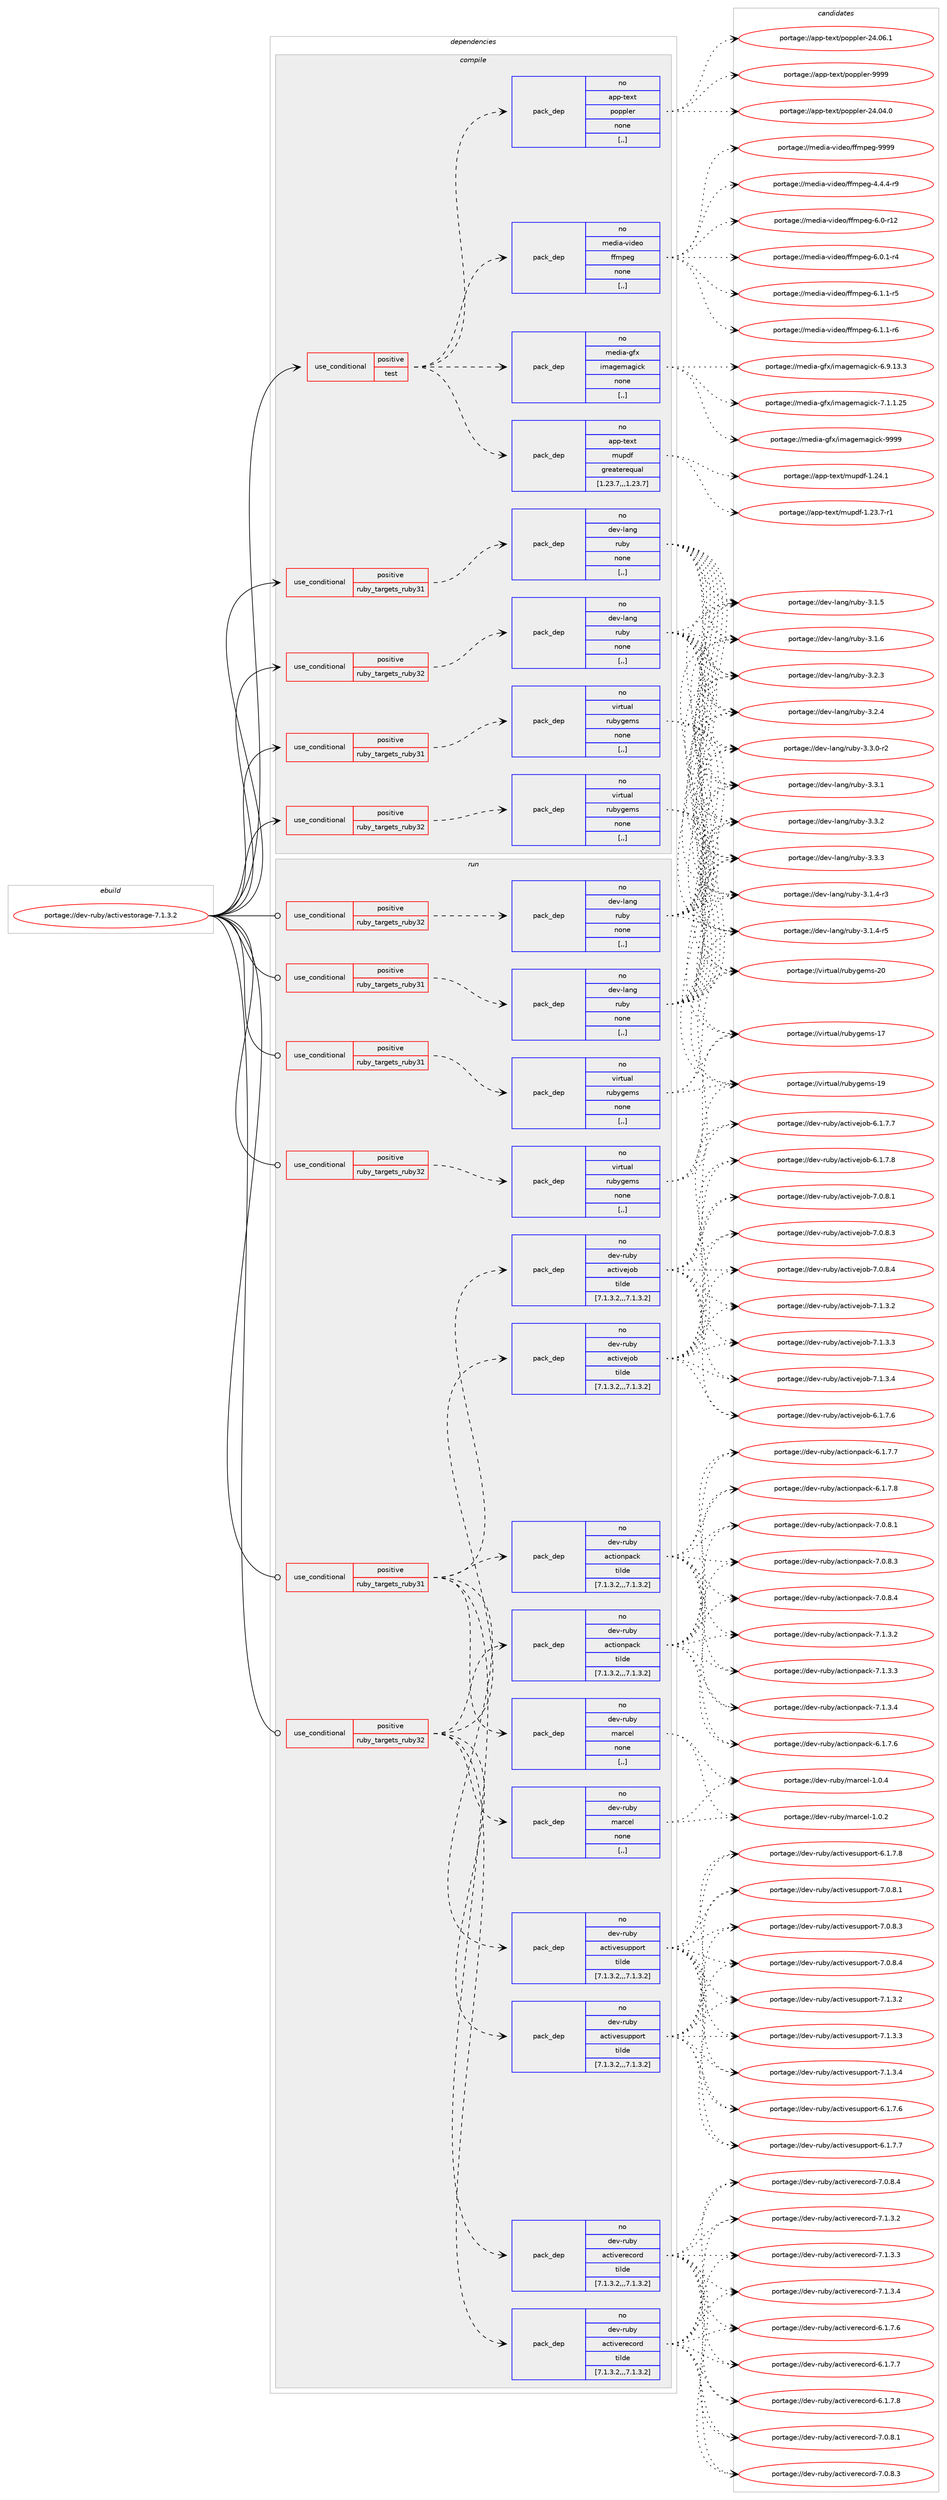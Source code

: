 digraph prolog {

# *************
# Graph options
# *************

newrank=true;
concentrate=true;
compound=true;
graph [rankdir=LR,fontname=Helvetica,fontsize=10,ranksep=1.5];#, ranksep=2.5, nodesep=0.2];
edge  [arrowhead=vee];
node  [fontname=Helvetica,fontsize=10];

# **********
# The ebuild
# **********

subgraph cluster_leftcol {
color=gray;
rank=same;
label=<<i>ebuild</i>>;
id [label="portage://dev-ruby/activestorage-7.1.3.2", color=red, width=4, href="../dev-ruby/activestorage-7.1.3.2.svg"];
}

# ****************
# The dependencies
# ****************

subgraph cluster_midcol {
color=gray;
label=<<i>dependencies</i>>;
subgraph cluster_compile {
fillcolor="#eeeeee";
style=filled;
label=<<i>compile</i>>;
subgraph cond42699 {
dependency171568 [label=<<TABLE BORDER="0" CELLBORDER="1" CELLSPACING="0" CELLPADDING="4"><TR><TD ROWSPAN="3" CELLPADDING="10">use_conditional</TD></TR><TR><TD>positive</TD></TR><TR><TD>ruby_targets_ruby31</TD></TR></TABLE>>, shape=none, color=red];
subgraph pack127621 {
dependency171569 [label=<<TABLE BORDER="0" CELLBORDER="1" CELLSPACING="0" CELLPADDING="4" WIDTH="220"><TR><TD ROWSPAN="6" CELLPADDING="30">pack_dep</TD></TR><TR><TD WIDTH="110">no</TD></TR><TR><TD>dev-lang</TD></TR><TR><TD>ruby</TD></TR><TR><TD>none</TD></TR><TR><TD>[,,]</TD></TR></TABLE>>, shape=none, color=blue];
}
dependency171568:e -> dependency171569:w [weight=20,style="dashed",arrowhead="vee"];
}
id:e -> dependency171568:w [weight=20,style="solid",arrowhead="vee"];
subgraph cond42700 {
dependency171570 [label=<<TABLE BORDER="0" CELLBORDER="1" CELLSPACING="0" CELLPADDING="4"><TR><TD ROWSPAN="3" CELLPADDING="10">use_conditional</TD></TR><TR><TD>positive</TD></TR><TR><TD>ruby_targets_ruby31</TD></TR></TABLE>>, shape=none, color=red];
subgraph pack127622 {
dependency171571 [label=<<TABLE BORDER="0" CELLBORDER="1" CELLSPACING="0" CELLPADDING="4" WIDTH="220"><TR><TD ROWSPAN="6" CELLPADDING="30">pack_dep</TD></TR><TR><TD WIDTH="110">no</TD></TR><TR><TD>virtual</TD></TR><TR><TD>rubygems</TD></TR><TR><TD>none</TD></TR><TR><TD>[,,]</TD></TR></TABLE>>, shape=none, color=blue];
}
dependency171570:e -> dependency171571:w [weight=20,style="dashed",arrowhead="vee"];
}
id:e -> dependency171570:w [weight=20,style="solid",arrowhead="vee"];
subgraph cond42701 {
dependency171572 [label=<<TABLE BORDER="0" CELLBORDER="1" CELLSPACING="0" CELLPADDING="4"><TR><TD ROWSPAN="3" CELLPADDING="10">use_conditional</TD></TR><TR><TD>positive</TD></TR><TR><TD>ruby_targets_ruby32</TD></TR></TABLE>>, shape=none, color=red];
subgraph pack127623 {
dependency171573 [label=<<TABLE BORDER="0" CELLBORDER="1" CELLSPACING="0" CELLPADDING="4" WIDTH="220"><TR><TD ROWSPAN="6" CELLPADDING="30">pack_dep</TD></TR><TR><TD WIDTH="110">no</TD></TR><TR><TD>dev-lang</TD></TR><TR><TD>ruby</TD></TR><TR><TD>none</TD></TR><TR><TD>[,,]</TD></TR></TABLE>>, shape=none, color=blue];
}
dependency171572:e -> dependency171573:w [weight=20,style="dashed",arrowhead="vee"];
}
id:e -> dependency171572:w [weight=20,style="solid",arrowhead="vee"];
subgraph cond42702 {
dependency171574 [label=<<TABLE BORDER="0" CELLBORDER="1" CELLSPACING="0" CELLPADDING="4"><TR><TD ROWSPAN="3" CELLPADDING="10">use_conditional</TD></TR><TR><TD>positive</TD></TR><TR><TD>ruby_targets_ruby32</TD></TR></TABLE>>, shape=none, color=red];
subgraph pack127624 {
dependency171575 [label=<<TABLE BORDER="0" CELLBORDER="1" CELLSPACING="0" CELLPADDING="4" WIDTH="220"><TR><TD ROWSPAN="6" CELLPADDING="30">pack_dep</TD></TR><TR><TD WIDTH="110">no</TD></TR><TR><TD>virtual</TD></TR><TR><TD>rubygems</TD></TR><TR><TD>none</TD></TR><TR><TD>[,,]</TD></TR></TABLE>>, shape=none, color=blue];
}
dependency171574:e -> dependency171575:w [weight=20,style="dashed",arrowhead="vee"];
}
id:e -> dependency171574:w [weight=20,style="solid",arrowhead="vee"];
subgraph cond42703 {
dependency171576 [label=<<TABLE BORDER="0" CELLBORDER="1" CELLSPACING="0" CELLPADDING="4"><TR><TD ROWSPAN="3" CELLPADDING="10">use_conditional</TD></TR><TR><TD>positive</TD></TR><TR><TD>test</TD></TR></TABLE>>, shape=none, color=red];
subgraph pack127625 {
dependency171577 [label=<<TABLE BORDER="0" CELLBORDER="1" CELLSPACING="0" CELLPADDING="4" WIDTH="220"><TR><TD ROWSPAN="6" CELLPADDING="30">pack_dep</TD></TR><TR><TD WIDTH="110">no</TD></TR><TR><TD>app-text</TD></TR><TR><TD>mupdf</TD></TR><TR><TD>greaterequal</TD></TR><TR><TD>[1.23.7,,,1.23.7]</TD></TR></TABLE>>, shape=none, color=blue];
}
dependency171576:e -> dependency171577:w [weight=20,style="dashed",arrowhead="vee"];
subgraph pack127626 {
dependency171578 [label=<<TABLE BORDER="0" CELLBORDER="1" CELLSPACING="0" CELLPADDING="4" WIDTH="220"><TR><TD ROWSPAN="6" CELLPADDING="30">pack_dep</TD></TR><TR><TD WIDTH="110">no</TD></TR><TR><TD>media-gfx</TD></TR><TR><TD>imagemagick</TD></TR><TR><TD>none</TD></TR><TR><TD>[,,]</TD></TR></TABLE>>, shape=none, color=blue];
}
dependency171576:e -> dependency171578:w [weight=20,style="dashed",arrowhead="vee"];
subgraph pack127627 {
dependency171579 [label=<<TABLE BORDER="0" CELLBORDER="1" CELLSPACING="0" CELLPADDING="4" WIDTH="220"><TR><TD ROWSPAN="6" CELLPADDING="30">pack_dep</TD></TR><TR><TD WIDTH="110">no</TD></TR><TR><TD>media-video</TD></TR><TR><TD>ffmpeg</TD></TR><TR><TD>none</TD></TR><TR><TD>[,,]</TD></TR></TABLE>>, shape=none, color=blue];
}
dependency171576:e -> dependency171579:w [weight=20,style="dashed",arrowhead="vee"];
subgraph pack127628 {
dependency171580 [label=<<TABLE BORDER="0" CELLBORDER="1" CELLSPACING="0" CELLPADDING="4" WIDTH="220"><TR><TD ROWSPAN="6" CELLPADDING="30">pack_dep</TD></TR><TR><TD WIDTH="110">no</TD></TR><TR><TD>app-text</TD></TR><TR><TD>poppler</TD></TR><TR><TD>none</TD></TR><TR><TD>[,,]</TD></TR></TABLE>>, shape=none, color=blue];
}
dependency171576:e -> dependency171580:w [weight=20,style="dashed",arrowhead="vee"];
}
id:e -> dependency171576:w [weight=20,style="solid",arrowhead="vee"];
}
subgraph cluster_compileandrun {
fillcolor="#eeeeee";
style=filled;
label=<<i>compile and run</i>>;
}
subgraph cluster_run {
fillcolor="#eeeeee";
style=filled;
label=<<i>run</i>>;
subgraph cond42704 {
dependency171581 [label=<<TABLE BORDER="0" CELLBORDER="1" CELLSPACING="0" CELLPADDING="4"><TR><TD ROWSPAN="3" CELLPADDING="10">use_conditional</TD></TR><TR><TD>positive</TD></TR><TR><TD>ruby_targets_ruby31</TD></TR></TABLE>>, shape=none, color=red];
subgraph pack127629 {
dependency171582 [label=<<TABLE BORDER="0" CELLBORDER="1" CELLSPACING="0" CELLPADDING="4" WIDTH="220"><TR><TD ROWSPAN="6" CELLPADDING="30">pack_dep</TD></TR><TR><TD WIDTH="110">no</TD></TR><TR><TD>dev-lang</TD></TR><TR><TD>ruby</TD></TR><TR><TD>none</TD></TR><TR><TD>[,,]</TD></TR></TABLE>>, shape=none, color=blue];
}
dependency171581:e -> dependency171582:w [weight=20,style="dashed",arrowhead="vee"];
}
id:e -> dependency171581:w [weight=20,style="solid",arrowhead="odot"];
subgraph cond42705 {
dependency171583 [label=<<TABLE BORDER="0" CELLBORDER="1" CELLSPACING="0" CELLPADDING="4"><TR><TD ROWSPAN="3" CELLPADDING="10">use_conditional</TD></TR><TR><TD>positive</TD></TR><TR><TD>ruby_targets_ruby31</TD></TR></TABLE>>, shape=none, color=red];
subgraph pack127630 {
dependency171584 [label=<<TABLE BORDER="0" CELLBORDER="1" CELLSPACING="0" CELLPADDING="4" WIDTH="220"><TR><TD ROWSPAN="6" CELLPADDING="30">pack_dep</TD></TR><TR><TD WIDTH="110">no</TD></TR><TR><TD>dev-ruby</TD></TR><TR><TD>actionpack</TD></TR><TR><TD>tilde</TD></TR><TR><TD>[7.1.3.2,,,7.1.3.2]</TD></TR></TABLE>>, shape=none, color=blue];
}
dependency171583:e -> dependency171584:w [weight=20,style="dashed",arrowhead="vee"];
subgraph pack127631 {
dependency171585 [label=<<TABLE BORDER="0" CELLBORDER="1" CELLSPACING="0" CELLPADDING="4" WIDTH="220"><TR><TD ROWSPAN="6" CELLPADDING="30">pack_dep</TD></TR><TR><TD WIDTH="110">no</TD></TR><TR><TD>dev-ruby</TD></TR><TR><TD>activejob</TD></TR><TR><TD>tilde</TD></TR><TR><TD>[7.1.3.2,,,7.1.3.2]</TD></TR></TABLE>>, shape=none, color=blue];
}
dependency171583:e -> dependency171585:w [weight=20,style="dashed",arrowhead="vee"];
subgraph pack127632 {
dependency171586 [label=<<TABLE BORDER="0" CELLBORDER="1" CELLSPACING="0" CELLPADDING="4" WIDTH="220"><TR><TD ROWSPAN="6" CELLPADDING="30">pack_dep</TD></TR><TR><TD WIDTH="110">no</TD></TR><TR><TD>dev-ruby</TD></TR><TR><TD>activerecord</TD></TR><TR><TD>tilde</TD></TR><TR><TD>[7.1.3.2,,,7.1.3.2]</TD></TR></TABLE>>, shape=none, color=blue];
}
dependency171583:e -> dependency171586:w [weight=20,style="dashed",arrowhead="vee"];
subgraph pack127633 {
dependency171587 [label=<<TABLE BORDER="0" CELLBORDER="1" CELLSPACING="0" CELLPADDING="4" WIDTH="220"><TR><TD ROWSPAN="6" CELLPADDING="30">pack_dep</TD></TR><TR><TD WIDTH="110">no</TD></TR><TR><TD>dev-ruby</TD></TR><TR><TD>activesupport</TD></TR><TR><TD>tilde</TD></TR><TR><TD>[7.1.3.2,,,7.1.3.2]</TD></TR></TABLE>>, shape=none, color=blue];
}
dependency171583:e -> dependency171587:w [weight=20,style="dashed",arrowhead="vee"];
subgraph pack127634 {
dependency171588 [label=<<TABLE BORDER="0" CELLBORDER="1" CELLSPACING="0" CELLPADDING="4" WIDTH="220"><TR><TD ROWSPAN="6" CELLPADDING="30">pack_dep</TD></TR><TR><TD WIDTH="110">no</TD></TR><TR><TD>dev-ruby</TD></TR><TR><TD>marcel</TD></TR><TR><TD>none</TD></TR><TR><TD>[,,]</TD></TR></TABLE>>, shape=none, color=blue];
}
dependency171583:e -> dependency171588:w [weight=20,style="dashed",arrowhead="vee"];
}
id:e -> dependency171583:w [weight=20,style="solid",arrowhead="odot"];
subgraph cond42706 {
dependency171589 [label=<<TABLE BORDER="0" CELLBORDER="1" CELLSPACING="0" CELLPADDING="4"><TR><TD ROWSPAN="3" CELLPADDING="10">use_conditional</TD></TR><TR><TD>positive</TD></TR><TR><TD>ruby_targets_ruby31</TD></TR></TABLE>>, shape=none, color=red];
subgraph pack127635 {
dependency171590 [label=<<TABLE BORDER="0" CELLBORDER="1" CELLSPACING="0" CELLPADDING="4" WIDTH="220"><TR><TD ROWSPAN="6" CELLPADDING="30">pack_dep</TD></TR><TR><TD WIDTH="110">no</TD></TR><TR><TD>virtual</TD></TR><TR><TD>rubygems</TD></TR><TR><TD>none</TD></TR><TR><TD>[,,]</TD></TR></TABLE>>, shape=none, color=blue];
}
dependency171589:e -> dependency171590:w [weight=20,style="dashed",arrowhead="vee"];
}
id:e -> dependency171589:w [weight=20,style="solid",arrowhead="odot"];
subgraph cond42707 {
dependency171591 [label=<<TABLE BORDER="0" CELLBORDER="1" CELLSPACING="0" CELLPADDING="4"><TR><TD ROWSPAN="3" CELLPADDING="10">use_conditional</TD></TR><TR><TD>positive</TD></TR><TR><TD>ruby_targets_ruby32</TD></TR></TABLE>>, shape=none, color=red];
subgraph pack127636 {
dependency171592 [label=<<TABLE BORDER="0" CELLBORDER="1" CELLSPACING="0" CELLPADDING="4" WIDTH="220"><TR><TD ROWSPAN="6" CELLPADDING="30">pack_dep</TD></TR><TR><TD WIDTH="110">no</TD></TR><TR><TD>dev-lang</TD></TR><TR><TD>ruby</TD></TR><TR><TD>none</TD></TR><TR><TD>[,,]</TD></TR></TABLE>>, shape=none, color=blue];
}
dependency171591:e -> dependency171592:w [weight=20,style="dashed",arrowhead="vee"];
}
id:e -> dependency171591:w [weight=20,style="solid",arrowhead="odot"];
subgraph cond42708 {
dependency171593 [label=<<TABLE BORDER="0" CELLBORDER="1" CELLSPACING="0" CELLPADDING="4"><TR><TD ROWSPAN="3" CELLPADDING="10">use_conditional</TD></TR><TR><TD>positive</TD></TR><TR><TD>ruby_targets_ruby32</TD></TR></TABLE>>, shape=none, color=red];
subgraph pack127637 {
dependency171594 [label=<<TABLE BORDER="0" CELLBORDER="1" CELLSPACING="0" CELLPADDING="4" WIDTH="220"><TR><TD ROWSPAN="6" CELLPADDING="30">pack_dep</TD></TR><TR><TD WIDTH="110">no</TD></TR><TR><TD>dev-ruby</TD></TR><TR><TD>actionpack</TD></TR><TR><TD>tilde</TD></TR><TR><TD>[7.1.3.2,,,7.1.3.2]</TD></TR></TABLE>>, shape=none, color=blue];
}
dependency171593:e -> dependency171594:w [weight=20,style="dashed",arrowhead="vee"];
subgraph pack127638 {
dependency171595 [label=<<TABLE BORDER="0" CELLBORDER="1" CELLSPACING="0" CELLPADDING="4" WIDTH="220"><TR><TD ROWSPAN="6" CELLPADDING="30">pack_dep</TD></TR><TR><TD WIDTH="110">no</TD></TR><TR><TD>dev-ruby</TD></TR><TR><TD>activejob</TD></TR><TR><TD>tilde</TD></TR><TR><TD>[7.1.3.2,,,7.1.3.2]</TD></TR></TABLE>>, shape=none, color=blue];
}
dependency171593:e -> dependency171595:w [weight=20,style="dashed",arrowhead="vee"];
subgraph pack127639 {
dependency171596 [label=<<TABLE BORDER="0" CELLBORDER="1" CELLSPACING="0" CELLPADDING="4" WIDTH="220"><TR><TD ROWSPAN="6" CELLPADDING="30">pack_dep</TD></TR><TR><TD WIDTH="110">no</TD></TR><TR><TD>dev-ruby</TD></TR><TR><TD>activerecord</TD></TR><TR><TD>tilde</TD></TR><TR><TD>[7.1.3.2,,,7.1.3.2]</TD></TR></TABLE>>, shape=none, color=blue];
}
dependency171593:e -> dependency171596:w [weight=20,style="dashed",arrowhead="vee"];
subgraph pack127640 {
dependency171597 [label=<<TABLE BORDER="0" CELLBORDER="1" CELLSPACING="0" CELLPADDING="4" WIDTH="220"><TR><TD ROWSPAN="6" CELLPADDING="30">pack_dep</TD></TR><TR><TD WIDTH="110">no</TD></TR><TR><TD>dev-ruby</TD></TR><TR><TD>activesupport</TD></TR><TR><TD>tilde</TD></TR><TR><TD>[7.1.3.2,,,7.1.3.2]</TD></TR></TABLE>>, shape=none, color=blue];
}
dependency171593:e -> dependency171597:w [weight=20,style="dashed",arrowhead="vee"];
subgraph pack127641 {
dependency171598 [label=<<TABLE BORDER="0" CELLBORDER="1" CELLSPACING="0" CELLPADDING="4" WIDTH="220"><TR><TD ROWSPAN="6" CELLPADDING="30">pack_dep</TD></TR><TR><TD WIDTH="110">no</TD></TR><TR><TD>dev-ruby</TD></TR><TR><TD>marcel</TD></TR><TR><TD>none</TD></TR><TR><TD>[,,]</TD></TR></TABLE>>, shape=none, color=blue];
}
dependency171593:e -> dependency171598:w [weight=20,style="dashed",arrowhead="vee"];
}
id:e -> dependency171593:w [weight=20,style="solid",arrowhead="odot"];
subgraph cond42709 {
dependency171599 [label=<<TABLE BORDER="0" CELLBORDER="1" CELLSPACING="0" CELLPADDING="4"><TR><TD ROWSPAN="3" CELLPADDING="10">use_conditional</TD></TR><TR><TD>positive</TD></TR><TR><TD>ruby_targets_ruby32</TD></TR></TABLE>>, shape=none, color=red];
subgraph pack127642 {
dependency171600 [label=<<TABLE BORDER="0" CELLBORDER="1" CELLSPACING="0" CELLPADDING="4" WIDTH="220"><TR><TD ROWSPAN="6" CELLPADDING="30">pack_dep</TD></TR><TR><TD WIDTH="110">no</TD></TR><TR><TD>virtual</TD></TR><TR><TD>rubygems</TD></TR><TR><TD>none</TD></TR><TR><TD>[,,]</TD></TR></TABLE>>, shape=none, color=blue];
}
dependency171599:e -> dependency171600:w [weight=20,style="dashed",arrowhead="vee"];
}
id:e -> dependency171599:w [weight=20,style="solid",arrowhead="odot"];
}
}

# **************
# The candidates
# **************

subgraph cluster_choices {
rank=same;
color=gray;
label=<<i>candidates</i>>;

subgraph choice127621 {
color=black;
nodesep=1;
choice100101118451089711010347114117981214551464946524511451 [label="portage://dev-lang/ruby-3.1.4-r3", color=red, width=4,href="../dev-lang/ruby-3.1.4-r3.svg"];
choice100101118451089711010347114117981214551464946524511453 [label="portage://dev-lang/ruby-3.1.4-r5", color=red, width=4,href="../dev-lang/ruby-3.1.4-r5.svg"];
choice10010111845108971101034711411798121455146494653 [label="portage://dev-lang/ruby-3.1.5", color=red, width=4,href="../dev-lang/ruby-3.1.5.svg"];
choice10010111845108971101034711411798121455146494654 [label="portage://dev-lang/ruby-3.1.6", color=red, width=4,href="../dev-lang/ruby-3.1.6.svg"];
choice10010111845108971101034711411798121455146504651 [label="portage://dev-lang/ruby-3.2.3", color=red, width=4,href="../dev-lang/ruby-3.2.3.svg"];
choice10010111845108971101034711411798121455146504652 [label="portage://dev-lang/ruby-3.2.4", color=red, width=4,href="../dev-lang/ruby-3.2.4.svg"];
choice100101118451089711010347114117981214551465146484511450 [label="portage://dev-lang/ruby-3.3.0-r2", color=red, width=4,href="../dev-lang/ruby-3.3.0-r2.svg"];
choice10010111845108971101034711411798121455146514649 [label="portage://dev-lang/ruby-3.3.1", color=red, width=4,href="../dev-lang/ruby-3.3.1.svg"];
choice10010111845108971101034711411798121455146514650 [label="portage://dev-lang/ruby-3.3.2", color=red, width=4,href="../dev-lang/ruby-3.3.2.svg"];
choice10010111845108971101034711411798121455146514651 [label="portage://dev-lang/ruby-3.3.3", color=red, width=4,href="../dev-lang/ruby-3.3.3.svg"];
dependency171569:e -> choice100101118451089711010347114117981214551464946524511451:w [style=dotted,weight="100"];
dependency171569:e -> choice100101118451089711010347114117981214551464946524511453:w [style=dotted,weight="100"];
dependency171569:e -> choice10010111845108971101034711411798121455146494653:w [style=dotted,weight="100"];
dependency171569:e -> choice10010111845108971101034711411798121455146494654:w [style=dotted,weight="100"];
dependency171569:e -> choice10010111845108971101034711411798121455146504651:w [style=dotted,weight="100"];
dependency171569:e -> choice10010111845108971101034711411798121455146504652:w [style=dotted,weight="100"];
dependency171569:e -> choice100101118451089711010347114117981214551465146484511450:w [style=dotted,weight="100"];
dependency171569:e -> choice10010111845108971101034711411798121455146514649:w [style=dotted,weight="100"];
dependency171569:e -> choice10010111845108971101034711411798121455146514650:w [style=dotted,weight="100"];
dependency171569:e -> choice10010111845108971101034711411798121455146514651:w [style=dotted,weight="100"];
}
subgraph choice127622 {
color=black;
nodesep=1;
choice118105114116117971084711411798121103101109115454955 [label="portage://virtual/rubygems-17", color=red, width=4,href="../virtual/rubygems-17.svg"];
choice118105114116117971084711411798121103101109115454957 [label="portage://virtual/rubygems-19", color=red, width=4,href="../virtual/rubygems-19.svg"];
choice118105114116117971084711411798121103101109115455048 [label="portage://virtual/rubygems-20", color=red, width=4,href="../virtual/rubygems-20.svg"];
dependency171571:e -> choice118105114116117971084711411798121103101109115454955:w [style=dotted,weight="100"];
dependency171571:e -> choice118105114116117971084711411798121103101109115454957:w [style=dotted,weight="100"];
dependency171571:e -> choice118105114116117971084711411798121103101109115455048:w [style=dotted,weight="100"];
}
subgraph choice127623 {
color=black;
nodesep=1;
choice100101118451089711010347114117981214551464946524511451 [label="portage://dev-lang/ruby-3.1.4-r3", color=red, width=4,href="../dev-lang/ruby-3.1.4-r3.svg"];
choice100101118451089711010347114117981214551464946524511453 [label="portage://dev-lang/ruby-3.1.4-r5", color=red, width=4,href="../dev-lang/ruby-3.1.4-r5.svg"];
choice10010111845108971101034711411798121455146494653 [label="portage://dev-lang/ruby-3.1.5", color=red, width=4,href="../dev-lang/ruby-3.1.5.svg"];
choice10010111845108971101034711411798121455146494654 [label="portage://dev-lang/ruby-3.1.6", color=red, width=4,href="../dev-lang/ruby-3.1.6.svg"];
choice10010111845108971101034711411798121455146504651 [label="portage://dev-lang/ruby-3.2.3", color=red, width=4,href="../dev-lang/ruby-3.2.3.svg"];
choice10010111845108971101034711411798121455146504652 [label="portage://dev-lang/ruby-3.2.4", color=red, width=4,href="../dev-lang/ruby-3.2.4.svg"];
choice100101118451089711010347114117981214551465146484511450 [label="portage://dev-lang/ruby-3.3.0-r2", color=red, width=4,href="../dev-lang/ruby-3.3.0-r2.svg"];
choice10010111845108971101034711411798121455146514649 [label="portage://dev-lang/ruby-3.3.1", color=red, width=4,href="../dev-lang/ruby-3.3.1.svg"];
choice10010111845108971101034711411798121455146514650 [label="portage://dev-lang/ruby-3.3.2", color=red, width=4,href="../dev-lang/ruby-3.3.2.svg"];
choice10010111845108971101034711411798121455146514651 [label="portage://dev-lang/ruby-3.3.3", color=red, width=4,href="../dev-lang/ruby-3.3.3.svg"];
dependency171573:e -> choice100101118451089711010347114117981214551464946524511451:w [style=dotted,weight="100"];
dependency171573:e -> choice100101118451089711010347114117981214551464946524511453:w [style=dotted,weight="100"];
dependency171573:e -> choice10010111845108971101034711411798121455146494653:w [style=dotted,weight="100"];
dependency171573:e -> choice10010111845108971101034711411798121455146494654:w [style=dotted,weight="100"];
dependency171573:e -> choice10010111845108971101034711411798121455146504651:w [style=dotted,weight="100"];
dependency171573:e -> choice10010111845108971101034711411798121455146504652:w [style=dotted,weight="100"];
dependency171573:e -> choice100101118451089711010347114117981214551465146484511450:w [style=dotted,weight="100"];
dependency171573:e -> choice10010111845108971101034711411798121455146514649:w [style=dotted,weight="100"];
dependency171573:e -> choice10010111845108971101034711411798121455146514650:w [style=dotted,weight="100"];
dependency171573:e -> choice10010111845108971101034711411798121455146514651:w [style=dotted,weight="100"];
}
subgraph choice127624 {
color=black;
nodesep=1;
choice118105114116117971084711411798121103101109115454955 [label="portage://virtual/rubygems-17", color=red, width=4,href="../virtual/rubygems-17.svg"];
choice118105114116117971084711411798121103101109115454957 [label="portage://virtual/rubygems-19", color=red, width=4,href="../virtual/rubygems-19.svg"];
choice118105114116117971084711411798121103101109115455048 [label="portage://virtual/rubygems-20", color=red, width=4,href="../virtual/rubygems-20.svg"];
dependency171575:e -> choice118105114116117971084711411798121103101109115454955:w [style=dotted,weight="100"];
dependency171575:e -> choice118105114116117971084711411798121103101109115454957:w [style=dotted,weight="100"];
dependency171575:e -> choice118105114116117971084711411798121103101109115455048:w [style=dotted,weight="100"];
}
subgraph choice127625 {
color=black;
nodesep=1;
choice971121124511610112011647109117112100102454946505146554511449 [label="portage://app-text/mupdf-1.23.7-r1", color=red, width=4,href="../app-text/mupdf-1.23.7-r1.svg"];
choice97112112451161011201164710911711210010245494650524649 [label="portage://app-text/mupdf-1.24.1", color=red, width=4,href="../app-text/mupdf-1.24.1.svg"];
dependency171577:e -> choice971121124511610112011647109117112100102454946505146554511449:w [style=dotted,weight="100"];
dependency171577:e -> choice97112112451161011201164710911711210010245494650524649:w [style=dotted,weight="100"];
}
subgraph choice127626 {
color=black;
nodesep=1;
choice109101100105974510310212047105109971031011099710310599107455446574649514651 [label="portage://media-gfx/imagemagick-6.9.13.3", color=red, width=4,href="../media-gfx/imagemagick-6.9.13.3.svg"];
choice109101100105974510310212047105109971031011099710310599107455546494649465053 [label="portage://media-gfx/imagemagick-7.1.1.25", color=red, width=4,href="../media-gfx/imagemagick-7.1.1.25.svg"];
choice1091011001059745103102120471051099710310110997103105991074557575757 [label="portage://media-gfx/imagemagick-9999", color=red, width=4,href="../media-gfx/imagemagick-9999.svg"];
dependency171578:e -> choice109101100105974510310212047105109971031011099710310599107455446574649514651:w [style=dotted,weight="100"];
dependency171578:e -> choice109101100105974510310212047105109971031011099710310599107455546494649465053:w [style=dotted,weight="100"];
dependency171578:e -> choice1091011001059745103102120471051099710310110997103105991074557575757:w [style=dotted,weight="100"];
}
subgraph choice127627 {
color=black;
nodesep=1;
choice1091011001059745118105100101111471021021091121011034552465246524511457 [label="portage://media-video/ffmpeg-4.4.4-r9", color=red, width=4,href="../media-video/ffmpeg-4.4.4-r9.svg"];
choice10910110010597451181051001011114710210210911210110345544648451144950 [label="portage://media-video/ffmpeg-6.0-r12", color=red, width=4,href="../media-video/ffmpeg-6.0-r12.svg"];
choice1091011001059745118105100101111471021021091121011034554464846494511452 [label="portage://media-video/ffmpeg-6.0.1-r4", color=red, width=4,href="../media-video/ffmpeg-6.0.1-r4.svg"];
choice1091011001059745118105100101111471021021091121011034554464946494511453 [label="portage://media-video/ffmpeg-6.1.1-r5", color=red, width=4,href="../media-video/ffmpeg-6.1.1-r5.svg"];
choice1091011001059745118105100101111471021021091121011034554464946494511454 [label="portage://media-video/ffmpeg-6.1.1-r6", color=red, width=4,href="../media-video/ffmpeg-6.1.1-r6.svg"];
choice1091011001059745118105100101111471021021091121011034557575757 [label="portage://media-video/ffmpeg-9999", color=red, width=4,href="../media-video/ffmpeg-9999.svg"];
dependency171579:e -> choice1091011001059745118105100101111471021021091121011034552465246524511457:w [style=dotted,weight="100"];
dependency171579:e -> choice10910110010597451181051001011114710210210911210110345544648451144950:w [style=dotted,weight="100"];
dependency171579:e -> choice1091011001059745118105100101111471021021091121011034554464846494511452:w [style=dotted,weight="100"];
dependency171579:e -> choice1091011001059745118105100101111471021021091121011034554464946494511453:w [style=dotted,weight="100"];
dependency171579:e -> choice1091011001059745118105100101111471021021091121011034554464946494511454:w [style=dotted,weight="100"];
dependency171579:e -> choice1091011001059745118105100101111471021021091121011034557575757:w [style=dotted,weight="100"];
}
subgraph choice127628 {
color=black;
nodesep=1;
choice9711211245116101120116471121111121121081011144550524648524648 [label="portage://app-text/poppler-24.04.0", color=red, width=4,href="../app-text/poppler-24.04.0.svg"];
choice9711211245116101120116471121111121121081011144550524648544649 [label="portage://app-text/poppler-24.06.1", color=red, width=4,href="../app-text/poppler-24.06.1.svg"];
choice9711211245116101120116471121111121121081011144557575757 [label="portage://app-text/poppler-9999", color=red, width=4,href="../app-text/poppler-9999.svg"];
dependency171580:e -> choice9711211245116101120116471121111121121081011144550524648524648:w [style=dotted,weight="100"];
dependency171580:e -> choice9711211245116101120116471121111121121081011144550524648544649:w [style=dotted,weight="100"];
dependency171580:e -> choice9711211245116101120116471121111121121081011144557575757:w [style=dotted,weight="100"];
}
subgraph choice127629 {
color=black;
nodesep=1;
choice100101118451089711010347114117981214551464946524511451 [label="portage://dev-lang/ruby-3.1.4-r3", color=red, width=4,href="../dev-lang/ruby-3.1.4-r3.svg"];
choice100101118451089711010347114117981214551464946524511453 [label="portage://dev-lang/ruby-3.1.4-r5", color=red, width=4,href="../dev-lang/ruby-3.1.4-r5.svg"];
choice10010111845108971101034711411798121455146494653 [label="portage://dev-lang/ruby-3.1.5", color=red, width=4,href="../dev-lang/ruby-3.1.5.svg"];
choice10010111845108971101034711411798121455146494654 [label="portage://dev-lang/ruby-3.1.6", color=red, width=4,href="../dev-lang/ruby-3.1.6.svg"];
choice10010111845108971101034711411798121455146504651 [label="portage://dev-lang/ruby-3.2.3", color=red, width=4,href="../dev-lang/ruby-3.2.3.svg"];
choice10010111845108971101034711411798121455146504652 [label="portage://dev-lang/ruby-3.2.4", color=red, width=4,href="../dev-lang/ruby-3.2.4.svg"];
choice100101118451089711010347114117981214551465146484511450 [label="portage://dev-lang/ruby-3.3.0-r2", color=red, width=4,href="../dev-lang/ruby-3.3.0-r2.svg"];
choice10010111845108971101034711411798121455146514649 [label="portage://dev-lang/ruby-3.3.1", color=red, width=4,href="../dev-lang/ruby-3.3.1.svg"];
choice10010111845108971101034711411798121455146514650 [label="portage://dev-lang/ruby-3.3.2", color=red, width=4,href="../dev-lang/ruby-3.3.2.svg"];
choice10010111845108971101034711411798121455146514651 [label="portage://dev-lang/ruby-3.3.3", color=red, width=4,href="../dev-lang/ruby-3.3.3.svg"];
dependency171582:e -> choice100101118451089711010347114117981214551464946524511451:w [style=dotted,weight="100"];
dependency171582:e -> choice100101118451089711010347114117981214551464946524511453:w [style=dotted,weight="100"];
dependency171582:e -> choice10010111845108971101034711411798121455146494653:w [style=dotted,weight="100"];
dependency171582:e -> choice10010111845108971101034711411798121455146494654:w [style=dotted,weight="100"];
dependency171582:e -> choice10010111845108971101034711411798121455146504651:w [style=dotted,weight="100"];
dependency171582:e -> choice10010111845108971101034711411798121455146504652:w [style=dotted,weight="100"];
dependency171582:e -> choice100101118451089711010347114117981214551465146484511450:w [style=dotted,weight="100"];
dependency171582:e -> choice10010111845108971101034711411798121455146514649:w [style=dotted,weight="100"];
dependency171582:e -> choice10010111845108971101034711411798121455146514650:w [style=dotted,weight="100"];
dependency171582:e -> choice10010111845108971101034711411798121455146514651:w [style=dotted,weight="100"];
}
subgraph choice127630 {
color=black;
nodesep=1;
choice100101118451141179812147979911610511111011297991074554464946554654 [label="portage://dev-ruby/actionpack-6.1.7.6", color=red, width=4,href="../dev-ruby/actionpack-6.1.7.6.svg"];
choice100101118451141179812147979911610511111011297991074554464946554655 [label="portage://dev-ruby/actionpack-6.1.7.7", color=red, width=4,href="../dev-ruby/actionpack-6.1.7.7.svg"];
choice100101118451141179812147979911610511111011297991074554464946554656 [label="portage://dev-ruby/actionpack-6.1.7.8", color=red, width=4,href="../dev-ruby/actionpack-6.1.7.8.svg"];
choice100101118451141179812147979911610511111011297991074555464846564649 [label="portage://dev-ruby/actionpack-7.0.8.1", color=red, width=4,href="../dev-ruby/actionpack-7.0.8.1.svg"];
choice100101118451141179812147979911610511111011297991074555464846564651 [label="portage://dev-ruby/actionpack-7.0.8.3", color=red, width=4,href="../dev-ruby/actionpack-7.0.8.3.svg"];
choice100101118451141179812147979911610511111011297991074555464846564652 [label="portage://dev-ruby/actionpack-7.0.8.4", color=red, width=4,href="../dev-ruby/actionpack-7.0.8.4.svg"];
choice100101118451141179812147979911610511111011297991074555464946514650 [label="portage://dev-ruby/actionpack-7.1.3.2", color=red, width=4,href="../dev-ruby/actionpack-7.1.3.2.svg"];
choice100101118451141179812147979911610511111011297991074555464946514651 [label="portage://dev-ruby/actionpack-7.1.3.3", color=red, width=4,href="../dev-ruby/actionpack-7.1.3.3.svg"];
choice100101118451141179812147979911610511111011297991074555464946514652 [label="portage://dev-ruby/actionpack-7.1.3.4", color=red, width=4,href="../dev-ruby/actionpack-7.1.3.4.svg"];
dependency171584:e -> choice100101118451141179812147979911610511111011297991074554464946554654:w [style=dotted,weight="100"];
dependency171584:e -> choice100101118451141179812147979911610511111011297991074554464946554655:w [style=dotted,weight="100"];
dependency171584:e -> choice100101118451141179812147979911610511111011297991074554464946554656:w [style=dotted,weight="100"];
dependency171584:e -> choice100101118451141179812147979911610511111011297991074555464846564649:w [style=dotted,weight="100"];
dependency171584:e -> choice100101118451141179812147979911610511111011297991074555464846564651:w [style=dotted,weight="100"];
dependency171584:e -> choice100101118451141179812147979911610511111011297991074555464846564652:w [style=dotted,weight="100"];
dependency171584:e -> choice100101118451141179812147979911610511111011297991074555464946514650:w [style=dotted,weight="100"];
dependency171584:e -> choice100101118451141179812147979911610511111011297991074555464946514651:w [style=dotted,weight="100"];
dependency171584:e -> choice100101118451141179812147979911610511111011297991074555464946514652:w [style=dotted,weight="100"];
}
subgraph choice127631 {
color=black;
nodesep=1;
choice1001011184511411798121479799116105118101106111984554464946554654 [label="portage://dev-ruby/activejob-6.1.7.6", color=red, width=4,href="../dev-ruby/activejob-6.1.7.6.svg"];
choice1001011184511411798121479799116105118101106111984554464946554655 [label="portage://dev-ruby/activejob-6.1.7.7", color=red, width=4,href="../dev-ruby/activejob-6.1.7.7.svg"];
choice1001011184511411798121479799116105118101106111984554464946554656 [label="portage://dev-ruby/activejob-6.1.7.8", color=red, width=4,href="../dev-ruby/activejob-6.1.7.8.svg"];
choice1001011184511411798121479799116105118101106111984555464846564649 [label="portage://dev-ruby/activejob-7.0.8.1", color=red, width=4,href="../dev-ruby/activejob-7.0.8.1.svg"];
choice1001011184511411798121479799116105118101106111984555464846564651 [label="portage://dev-ruby/activejob-7.0.8.3", color=red, width=4,href="../dev-ruby/activejob-7.0.8.3.svg"];
choice1001011184511411798121479799116105118101106111984555464846564652 [label="portage://dev-ruby/activejob-7.0.8.4", color=red, width=4,href="../dev-ruby/activejob-7.0.8.4.svg"];
choice1001011184511411798121479799116105118101106111984555464946514650 [label="portage://dev-ruby/activejob-7.1.3.2", color=red, width=4,href="../dev-ruby/activejob-7.1.3.2.svg"];
choice1001011184511411798121479799116105118101106111984555464946514651 [label="portage://dev-ruby/activejob-7.1.3.3", color=red, width=4,href="../dev-ruby/activejob-7.1.3.3.svg"];
choice1001011184511411798121479799116105118101106111984555464946514652 [label="portage://dev-ruby/activejob-7.1.3.4", color=red, width=4,href="../dev-ruby/activejob-7.1.3.4.svg"];
dependency171585:e -> choice1001011184511411798121479799116105118101106111984554464946554654:w [style=dotted,weight="100"];
dependency171585:e -> choice1001011184511411798121479799116105118101106111984554464946554655:w [style=dotted,weight="100"];
dependency171585:e -> choice1001011184511411798121479799116105118101106111984554464946554656:w [style=dotted,weight="100"];
dependency171585:e -> choice1001011184511411798121479799116105118101106111984555464846564649:w [style=dotted,weight="100"];
dependency171585:e -> choice1001011184511411798121479799116105118101106111984555464846564651:w [style=dotted,weight="100"];
dependency171585:e -> choice1001011184511411798121479799116105118101106111984555464846564652:w [style=dotted,weight="100"];
dependency171585:e -> choice1001011184511411798121479799116105118101106111984555464946514650:w [style=dotted,weight="100"];
dependency171585:e -> choice1001011184511411798121479799116105118101106111984555464946514651:w [style=dotted,weight="100"];
dependency171585:e -> choice1001011184511411798121479799116105118101106111984555464946514652:w [style=dotted,weight="100"];
}
subgraph choice127632 {
color=black;
nodesep=1;
choice1001011184511411798121479799116105118101114101991111141004554464946554654 [label="portage://dev-ruby/activerecord-6.1.7.6", color=red, width=4,href="../dev-ruby/activerecord-6.1.7.6.svg"];
choice1001011184511411798121479799116105118101114101991111141004554464946554655 [label="portage://dev-ruby/activerecord-6.1.7.7", color=red, width=4,href="../dev-ruby/activerecord-6.1.7.7.svg"];
choice1001011184511411798121479799116105118101114101991111141004554464946554656 [label="portage://dev-ruby/activerecord-6.1.7.8", color=red, width=4,href="../dev-ruby/activerecord-6.1.7.8.svg"];
choice1001011184511411798121479799116105118101114101991111141004555464846564649 [label="portage://dev-ruby/activerecord-7.0.8.1", color=red, width=4,href="../dev-ruby/activerecord-7.0.8.1.svg"];
choice1001011184511411798121479799116105118101114101991111141004555464846564651 [label="portage://dev-ruby/activerecord-7.0.8.3", color=red, width=4,href="../dev-ruby/activerecord-7.0.8.3.svg"];
choice1001011184511411798121479799116105118101114101991111141004555464846564652 [label="portage://dev-ruby/activerecord-7.0.8.4", color=red, width=4,href="../dev-ruby/activerecord-7.0.8.4.svg"];
choice1001011184511411798121479799116105118101114101991111141004555464946514650 [label="portage://dev-ruby/activerecord-7.1.3.2", color=red, width=4,href="../dev-ruby/activerecord-7.1.3.2.svg"];
choice1001011184511411798121479799116105118101114101991111141004555464946514651 [label="portage://dev-ruby/activerecord-7.1.3.3", color=red, width=4,href="../dev-ruby/activerecord-7.1.3.3.svg"];
choice1001011184511411798121479799116105118101114101991111141004555464946514652 [label="portage://dev-ruby/activerecord-7.1.3.4", color=red, width=4,href="../dev-ruby/activerecord-7.1.3.4.svg"];
dependency171586:e -> choice1001011184511411798121479799116105118101114101991111141004554464946554654:w [style=dotted,weight="100"];
dependency171586:e -> choice1001011184511411798121479799116105118101114101991111141004554464946554655:w [style=dotted,weight="100"];
dependency171586:e -> choice1001011184511411798121479799116105118101114101991111141004554464946554656:w [style=dotted,weight="100"];
dependency171586:e -> choice1001011184511411798121479799116105118101114101991111141004555464846564649:w [style=dotted,weight="100"];
dependency171586:e -> choice1001011184511411798121479799116105118101114101991111141004555464846564651:w [style=dotted,weight="100"];
dependency171586:e -> choice1001011184511411798121479799116105118101114101991111141004555464846564652:w [style=dotted,weight="100"];
dependency171586:e -> choice1001011184511411798121479799116105118101114101991111141004555464946514650:w [style=dotted,weight="100"];
dependency171586:e -> choice1001011184511411798121479799116105118101114101991111141004555464946514651:w [style=dotted,weight="100"];
dependency171586:e -> choice1001011184511411798121479799116105118101114101991111141004555464946514652:w [style=dotted,weight="100"];
}
subgraph choice127633 {
color=black;
nodesep=1;
choice10010111845114117981214797991161051181011151171121121111141164554464946554654 [label="portage://dev-ruby/activesupport-6.1.7.6", color=red, width=4,href="../dev-ruby/activesupport-6.1.7.6.svg"];
choice10010111845114117981214797991161051181011151171121121111141164554464946554655 [label="portage://dev-ruby/activesupport-6.1.7.7", color=red, width=4,href="../dev-ruby/activesupport-6.1.7.7.svg"];
choice10010111845114117981214797991161051181011151171121121111141164554464946554656 [label="portage://dev-ruby/activesupport-6.1.7.8", color=red, width=4,href="../dev-ruby/activesupport-6.1.7.8.svg"];
choice10010111845114117981214797991161051181011151171121121111141164555464846564649 [label="portage://dev-ruby/activesupport-7.0.8.1", color=red, width=4,href="../dev-ruby/activesupport-7.0.8.1.svg"];
choice10010111845114117981214797991161051181011151171121121111141164555464846564651 [label="portage://dev-ruby/activesupport-7.0.8.3", color=red, width=4,href="../dev-ruby/activesupport-7.0.8.3.svg"];
choice10010111845114117981214797991161051181011151171121121111141164555464846564652 [label="portage://dev-ruby/activesupport-7.0.8.4", color=red, width=4,href="../dev-ruby/activesupport-7.0.8.4.svg"];
choice10010111845114117981214797991161051181011151171121121111141164555464946514650 [label="portage://dev-ruby/activesupport-7.1.3.2", color=red, width=4,href="../dev-ruby/activesupport-7.1.3.2.svg"];
choice10010111845114117981214797991161051181011151171121121111141164555464946514651 [label="portage://dev-ruby/activesupport-7.1.3.3", color=red, width=4,href="../dev-ruby/activesupport-7.1.3.3.svg"];
choice10010111845114117981214797991161051181011151171121121111141164555464946514652 [label="portage://dev-ruby/activesupport-7.1.3.4", color=red, width=4,href="../dev-ruby/activesupport-7.1.3.4.svg"];
dependency171587:e -> choice10010111845114117981214797991161051181011151171121121111141164554464946554654:w [style=dotted,weight="100"];
dependency171587:e -> choice10010111845114117981214797991161051181011151171121121111141164554464946554655:w [style=dotted,weight="100"];
dependency171587:e -> choice10010111845114117981214797991161051181011151171121121111141164554464946554656:w [style=dotted,weight="100"];
dependency171587:e -> choice10010111845114117981214797991161051181011151171121121111141164555464846564649:w [style=dotted,weight="100"];
dependency171587:e -> choice10010111845114117981214797991161051181011151171121121111141164555464846564651:w [style=dotted,weight="100"];
dependency171587:e -> choice10010111845114117981214797991161051181011151171121121111141164555464846564652:w [style=dotted,weight="100"];
dependency171587:e -> choice10010111845114117981214797991161051181011151171121121111141164555464946514650:w [style=dotted,weight="100"];
dependency171587:e -> choice10010111845114117981214797991161051181011151171121121111141164555464946514651:w [style=dotted,weight="100"];
dependency171587:e -> choice10010111845114117981214797991161051181011151171121121111141164555464946514652:w [style=dotted,weight="100"];
}
subgraph choice127634 {
color=black;
nodesep=1;
choice1001011184511411798121471099711499101108454946484650 [label="portage://dev-ruby/marcel-1.0.2", color=red, width=4,href="../dev-ruby/marcel-1.0.2.svg"];
choice1001011184511411798121471099711499101108454946484652 [label="portage://dev-ruby/marcel-1.0.4", color=red, width=4,href="../dev-ruby/marcel-1.0.4.svg"];
dependency171588:e -> choice1001011184511411798121471099711499101108454946484650:w [style=dotted,weight="100"];
dependency171588:e -> choice1001011184511411798121471099711499101108454946484652:w [style=dotted,weight="100"];
}
subgraph choice127635 {
color=black;
nodesep=1;
choice118105114116117971084711411798121103101109115454955 [label="portage://virtual/rubygems-17", color=red, width=4,href="../virtual/rubygems-17.svg"];
choice118105114116117971084711411798121103101109115454957 [label="portage://virtual/rubygems-19", color=red, width=4,href="../virtual/rubygems-19.svg"];
choice118105114116117971084711411798121103101109115455048 [label="portage://virtual/rubygems-20", color=red, width=4,href="../virtual/rubygems-20.svg"];
dependency171590:e -> choice118105114116117971084711411798121103101109115454955:w [style=dotted,weight="100"];
dependency171590:e -> choice118105114116117971084711411798121103101109115454957:w [style=dotted,weight="100"];
dependency171590:e -> choice118105114116117971084711411798121103101109115455048:w [style=dotted,weight="100"];
}
subgraph choice127636 {
color=black;
nodesep=1;
choice100101118451089711010347114117981214551464946524511451 [label="portage://dev-lang/ruby-3.1.4-r3", color=red, width=4,href="../dev-lang/ruby-3.1.4-r3.svg"];
choice100101118451089711010347114117981214551464946524511453 [label="portage://dev-lang/ruby-3.1.4-r5", color=red, width=4,href="../dev-lang/ruby-3.1.4-r5.svg"];
choice10010111845108971101034711411798121455146494653 [label="portage://dev-lang/ruby-3.1.5", color=red, width=4,href="../dev-lang/ruby-3.1.5.svg"];
choice10010111845108971101034711411798121455146494654 [label="portage://dev-lang/ruby-3.1.6", color=red, width=4,href="../dev-lang/ruby-3.1.6.svg"];
choice10010111845108971101034711411798121455146504651 [label="portage://dev-lang/ruby-3.2.3", color=red, width=4,href="../dev-lang/ruby-3.2.3.svg"];
choice10010111845108971101034711411798121455146504652 [label="portage://dev-lang/ruby-3.2.4", color=red, width=4,href="../dev-lang/ruby-3.2.4.svg"];
choice100101118451089711010347114117981214551465146484511450 [label="portage://dev-lang/ruby-3.3.0-r2", color=red, width=4,href="../dev-lang/ruby-3.3.0-r2.svg"];
choice10010111845108971101034711411798121455146514649 [label="portage://dev-lang/ruby-3.3.1", color=red, width=4,href="../dev-lang/ruby-3.3.1.svg"];
choice10010111845108971101034711411798121455146514650 [label="portage://dev-lang/ruby-3.3.2", color=red, width=4,href="../dev-lang/ruby-3.3.2.svg"];
choice10010111845108971101034711411798121455146514651 [label="portage://dev-lang/ruby-3.3.3", color=red, width=4,href="../dev-lang/ruby-3.3.3.svg"];
dependency171592:e -> choice100101118451089711010347114117981214551464946524511451:w [style=dotted,weight="100"];
dependency171592:e -> choice100101118451089711010347114117981214551464946524511453:w [style=dotted,weight="100"];
dependency171592:e -> choice10010111845108971101034711411798121455146494653:w [style=dotted,weight="100"];
dependency171592:e -> choice10010111845108971101034711411798121455146494654:w [style=dotted,weight="100"];
dependency171592:e -> choice10010111845108971101034711411798121455146504651:w [style=dotted,weight="100"];
dependency171592:e -> choice10010111845108971101034711411798121455146504652:w [style=dotted,weight="100"];
dependency171592:e -> choice100101118451089711010347114117981214551465146484511450:w [style=dotted,weight="100"];
dependency171592:e -> choice10010111845108971101034711411798121455146514649:w [style=dotted,weight="100"];
dependency171592:e -> choice10010111845108971101034711411798121455146514650:w [style=dotted,weight="100"];
dependency171592:e -> choice10010111845108971101034711411798121455146514651:w [style=dotted,weight="100"];
}
subgraph choice127637 {
color=black;
nodesep=1;
choice100101118451141179812147979911610511111011297991074554464946554654 [label="portage://dev-ruby/actionpack-6.1.7.6", color=red, width=4,href="../dev-ruby/actionpack-6.1.7.6.svg"];
choice100101118451141179812147979911610511111011297991074554464946554655 [label="portage://dev-ruby/actionpack-6.1.7.7", color=red, width=4,href="../dev-ruby/actionpack-6.1.7.7.svg"];
choice100101118451141179812147979911610511111011297991074554464946554656 [label="portage://dev-ruby/actionpack-6.1.7.8", color=red, width=4,href="../dev-ruby/actionpack-6.1.7.8.svg"];
choice100101118451141179812147979911610511111011297991074555464846564649 [label="portage://dev-ruby/actionpack-7.0.8.1", color=red, width=4,href="../dev-ruby/actionpack-7.0.8.1.svg"];
choice100101118451141179812147979911610511111011297991074555464846564651 [label="portage://dev-ruby/actionpack-7.0.8.3", color=red, width=4,href="../dev-ruby/actionpack-7.0.8.3.svg"];
choice100101118451141179812147979911610511111011297991074555464846564652 [label="portage://dev-ruby/actionpack-7.0.8.4", color=red, width=4,href="../dev-ruby/actionpack-7.0.8.4.svg"];
choice100101118451141179812147979911610511111011297991074555464946514650 [label="portage://dev-ruby/actionpack-7.1.3.2", color=red, width=4,href="../dev-ruby/actionpack-7.1.3.2.svg"];
choice100101118451141179812147979911610511111011297991074555464946514651 [label="portage://dev-ruby/actionpack-7.1.3.3", color=red, width=4,href="../dev-ruby/actionpack-7.1.3.3.svg"];
choice100101118451141179812147979911610511111011297991074555464946514652 [label="portage://dev-ruby/actionpack-7.1.3.4", color=red, width=4,href="../dev-ruby/actionpack-7.1.3.4.svg"];
dependency171594:e -> choice100101118451141179812147979911610511111011297991074554464946554654:w [style=dotted,weight="100"];
dependency171594:e -> choice100101118451141179812147979911610511111011297991074554464946554655:w [style=dotted,weight="100"];
dependency171594:e -> choice100101118451141179812147979911610511111011297991074554464946554656:w [style=dotted,weight="100"];
dependency171594:e -> choice100101118451141179812147979911610511111011297991074555464846564649:w [style=dotted,weight="100"];
dependency171594:e -> choice100101118451141179812147979911610511111011297991074555464846564651:w [style=dotted,weight="100"];
dependency171594:e -> choice100101118451141179812147979911610511111011297991074555464846564652:w [style=dotted,weight="100"];
dependency171594:e -> choice100101118451141179812147979911610511111011297991074555464946514650:w [style=dotted,weight="100"];
dependency171594:e -> choice100101118451141179812147979911610511111011297991074555464946514651:w [style=dotted,weight="100"];
dependency171594:e -> choice100101118451141179812147979911610511111011297991074555464946514652:w [style=dotted,weight="100"];
}
subgraph choice127638 {
color=black;
nodesep=1;
choice1001011184511411798121479799116105118101106111984554464946554654 [label="portage://dev-ruby/activejob-6.1.7.6", color=red, width=4,href="../dev-ruby/activejob-6.1.7.6.svg"];
choice1001011184511411798121479799116105118101106111984554464946554655 [label="portage://dev-ruby/activejob-6.1.7.7", color=red, width=4,href="../dev-ruby/activejob-6.1.7.7.svg"];
choice1001011184511411798121479799116105118101106111984554464946554656 [label="portage://dev-ruby/activejob-6.1.7.8", color=red, width=4,href="../dev-ruby/activejob-6.1.7.8.svg"];
choice1001011184511411798121479799116105118101106111984555464846564649 [label="portage://dev-ruby/activejob-7.0.8.1", color=red, width=4,href="../dev-ruby/activejob-7.0.8.1.svg"];
choice1001011184511411798121479799116105118101106111984555464846564651 [label="portage://dev-ruby/activejob-7.0.8.3", color=red, width=4,href="../dev-ruby/activejob-7.0.8.3.svg"];
choice1001011184511411798121479799116105118101106111984555464846564652 [label="portage://dev-ruby/activejob-7.0.8.4", color=red, width=4,href="../dev-ruby/activejob-7.0.8.4.svg"];
choice1001011184511411798121479799116105118101106111984555464946514650 [label="portage://dev-ruby/activejob-7.1.3.2", color=red, width=4,href="../dev-ruby/activejob-7.1.3.2.svg"];
choice1001011184511411798121479799116105118101106111984555464946514651 [label="portage://dev-ruby/activejob-7.1.3.3", color=red, width=4,href="../dev-ruby/activejob-7.1.3.3.svg"];
choice1001011184511411798121479799116105118101106111984555464946514652 [label="portage://dev-ruby/activejob-7.1.3.4", color=red, width=4,href="../dev-ruby/activejob-7.1.3.4.svg"];
dependency171595:e -> choice1001011184511411798121479799116105118101106111984554464946554654:w [style=dotted,weight="100"];
dependency171595:e -> choice1001011184511411798121479799116105118101106111984554464946554655:w [style=dotted,weight="100"];
dependency171595:e -> choice1001011184511411798121479799116105118101106111984554464946554656:w [style=dotted,weight="100"];
dependency171595:e -> choice1001011184511411798121479799116105118101106111984555464846564649:w [style=dotted,weight="100"];
dependency171595:e -> choice1001011184511411798121479799116105118101106111984555464846564651:w [style=dotted,weight="100"];
dependency171595:e -> choice1001011184511411798121479799116105118101106111984555464846564652:w [style=dotted,weight="100"];
dependency171595:e -> choice1001011184511411798121479799116105118101106111984555464946514650:w [style=dotted,weight="100"];
dependency171595:e -> choice1001011184511411798121479799116105118101106111984555464946514651:w [style=dotted,weight="100"];
dependency171595:e -> choice1001011184511411798121479799116105118101106111984555464946514652:w [style=dotted,weight="100"];
}
subgraph choice127639 {
color=black;
nodesep=1;
choice1001011184511411798121479799116105118101114101991111141004554464946554654 [label="portage://dev-ruby/activerecord-6.1.7.6", color=red, width=4,href="../dev-ruby/activerecord-6.1.7.6.svg"];
choice1001011184511411798121479799116105118101114101991111141004554464946554655 [label="portage://dev-ruby/activerecord-6.1.7.7", color=red, width=4,href="../dev-ruby/activerecord-6.1.7.7.svg"];
choice1001011184511411798121479799116105118101114101991111141004554464946554656 [label="portage://dev-ruby/activerecord-6.1.7.8", color=red, width=4,href="../dev-ruby/activerecord-6.1.7.8.svg"];
choice1001011184511411798121479799116105118101114101991111141004555464846564649 [label="portage://dev-ruby/activerecord-7.0.8.1", color=red, width=4,href="../dev-ruby/activerecord-7.0.8.1.svg"];
choice1001011184511411798121479799116105118101114101991111141004555464846564651 [label="portage://dev-ruby/activerecord-7.0.8.3", color=red, width=4,href="../dev-ruby/activerecord-7.0.8.3.svg"];
choice1001011184511411798121479799116105118101114101991111141004555464846564652 [label="portage://dev-ruby/activerecord-7.0.8.4", color=red, width=4,href="../dev-ruby/activerecord-7.0.8.4.svg"];
choice1001011184511411798121479799116105118101114101991111141004555464946514650 [label="portage://dev-ruby/activerecord-7.1.3.2", color=red, width=4,href="../dev-ruby/activerecord-7.1.3.2.svg"];
choice1001011184511411798121479799116105118101114101991111141004555464946514651 [label="portage://dev-ruby/activerecord-7.1.3.3", color=red, width=4,href="../dev-ruby/activerecord-7.1.3.3.svg"];
choice1001011184511411798121479799116105118101114101991111141004555464946514652 [label="portage://dev-ruby/activerecord-7.1.3.4", color=red, width=4,href="../dev-ruby/activerecord-7.1.3.4.svg"];
dependency171596:e -> choice1001011184511411798121479799116105118101114101991111141004554464946554654:w [style=dotted,weight="100"];
dependency171596:e -> choice1001011184511411798121479799116105118101114101991111141004554464946554655:w [style=dotted,weight="100"];
dependency171596:e -> choice1001011184511411798121479799116105118101114101991111141004554464946554656:w [style=dotted,weight="100"];
dependency171596:e -> choice1001011184511411798121479799116105118101114101991111141004555464846564649:w [style=dotted,weight="100"];
dependency171596:e -> choice1001011184511411798121479799116105118101114101991111141004555464846564651:w [style=dotted,weight="100"];
dependency171596:e -> choice1001011184511411798121479799116105118101114101991111141004555464846564652:w [style=dotted,weight="100"];
dependency171596:e -> choice1001011184511411798121479799116105118101114101991111141004555464946514650:w [style=dotted,weight="100"];
dependency171596:e -> choice1001011184511411798121479799116105118101114101991111141004555464946514651:w [style=dotted,weight="100"];
dependency171596:e -> choice1001011184511411798121479799116105118101114101991111141004555464946514652:w [style=dotted,weight="100"];
}
subgraph choice127640 {
color=black;
nodesep=1;
choice10010111845114117981214797991161051181011151171121121111141164554464946554654 [label="portage://dev-ruby/activesupport-6.1.7.6", color=red, width=4,href="../dev-ruby/activesupport-6.1.7.6.svg"];
choice10010111845114117981214797991161051181011151171121121111141164554464946554655 [label="portage://dev-ruby/activesupport-6.1.7.7", color=red, width=4,href="../dev-ruby/activesupport-6.1.7.7.svg"];
choice10010111845114117981214797991161051181011151171121121111141164554464946554656 [label="portage://dev-ruby/activesupport-6.1.7.8", color=red, width=4,href="../dev-ruby/activesupport-6.1.7.8.svg"];
choice10010111845114117981214797991161051181011151171121121111141164555464846564649 [label="portage://dev-ruby/activesupport-7.0.8.1", color=red, width=4,href="../dev-ruby/activesupport-7.0.8.1.svg"];
choice10010111845114117981214797991161051181011151171121121111141164555464846564651 [label="portage://dev-ruby/activesupport-7.0.8.3", color=red, width=4,href="../dev-ruby/activesupport-7.0.8.3.svg"];
choice10010111845114117981214797991161051181011151171121121111141164555464846564652 [label="portage://dev-ruby/activesupport-7.0.8.4", color=red, width=4,href="../dev-ruby/activesupport-7.0.8.4.svg"];
choice10010111845114117981214797991161051181011151171121121111141164555464946514650 [label="portage://dev-ruby/activesupport-7.1.3.2", color=red, width=4,href="../dev-ruby/activesupport-7.1.3.2.svg"];
choice10010111845114117981214797991161051181011151171121121111141164555464946514651 [label="portage://dev-ruby/activesupport-7.1.3.3", color=red, width=4,href="../dev-ruby/activesupport-7.1.3.3.svg"];
choice10010111845114117981214797991161051181011151171121121111141164555464946514652 [label="portage://dev-ruby/activesupport-7.1.3.4", color=red, width=4,href="../dev-ruby/activesupport-7.1.3.4.svg"];
dependency171597:e -> choice10010111845114117981214797991161051181011151171121121111141164554464946554654:w [style=dotted,weight="100"];
dependency171597:e -> choice10010111845114117981214797991161051181011151171121121111141164554464946554655:w [style=dotted,weight="100"];
dependency171597:e -> choice10010111845114117981214797991161051181011151171121121111141164554464946554656:w [style=dotted,weight="100"];
dependency171597:e -> choice10010111845114117981214797991161051181011151171121121111141164555464846564649:w [style=dotted,weight="100"];
dependency171597:e -> choice10010111845114117981214797991161051181011151171121121111141164555464846564651:w [style=dotted,weight="100"];
dependency171597:e -> choice10010111845114117981214797991161051181011151171121121111141164555464846564652:w [style=dotted,weight="100"];
dependency171597:e -> choice10010111845114117981214797991161051181011151171121121111141164555464946514650:w [style=dotted,weight="100"];
dependency171597:e -> choice10010111845114117981214797991161051181011151171121121111141164555464946514651:w [style=dotted,weight="100"];
dependency171597:e -> choice10010111845114117981214797991161051181011151171121121111141164555464946514652:w [style=dotted,weight="100"];
}
subgraph choice127641 {
color=black;
nodesep=1;
choice1001011184511411798121471099711499101108454946484650 [label="portage://dev-ruby/marcel-1.0.2", color=red, width=4,href="../dev-ruby/marcel-1.0.2.svg"];
choice1001011184511411798121471099711499101108454946484652 [label="portage://dev-ruby/marcel-1.0.4", color=red, width=4,href="../dev-ruby/marcel-1.0.4.svg"];
dependency171598:e -> choice1001011184511411798121471099711499101108454946484650:w [style=dotted,weight="100"];
dependency171598:e -> choice1001011184511411798121471099711499101108454946484652:w [style=dotted,weight="100"];
}
subgraph choice127642 {
color=black;
nodesep=1;
choice118105114116117971084711411798121103101109115454955 [label="portage://virtual/rubygems-17", color=red, width=4,href="../virtual/rubygems-17.svg"];
choice118105114116117971084711411798121103101109115454957 [label="portage://virtual/rubygems-19", color=red, width=4,href="../virtual/rubygems-19.svg"];
choice118105114116117971084711411798121103101109115455048 [label="portage://virtual/rubygems-20", color=red, width=4,href="../virtual/rubygems-20.svg"];
dependency171600:e -> choice118105114116117971084711411798121103101109115454955:w [style=dotted,weight="100"];
dependency171600:e -> choice118105114116117971084711411798121103101109115454957:w [style=dotted,weight="100"];
dependency171600:e -> choice118105114116117971084711411798121103101109115455048:w [style=dotted,weight="100"];
}
}

}
